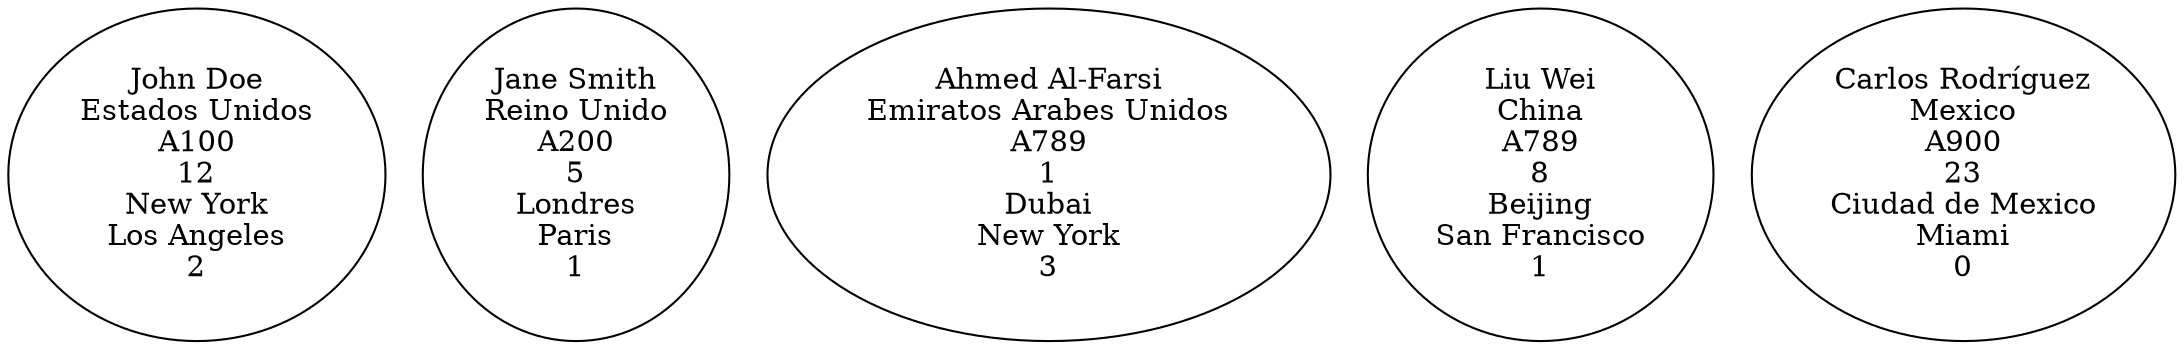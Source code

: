 digraph ListaPasajeros {
    P12345678 [label="John Doe\nEstados Unidos\nA100\n12\nNew York\nLos Angeles\n2"];
    P98765432 [label="Jane Smith\nReino Unido\nA200\n5\nLondres\nParis\n1"];
    P34567890 [label="Ahmed Al-Farsi\nEmiratos Arabes Unidos\nA789\n1\nDubai\nNew York\n3"];
    P23456789 [label="Liu Wei\nChina\nA789\n8\nBeijing\nSan Francisco\n1"];
    P45678901 [label="Carlos Rodríguez\nMexico\nA900\n23\nCiudad de Mexico\nMiami\n0"];
}
